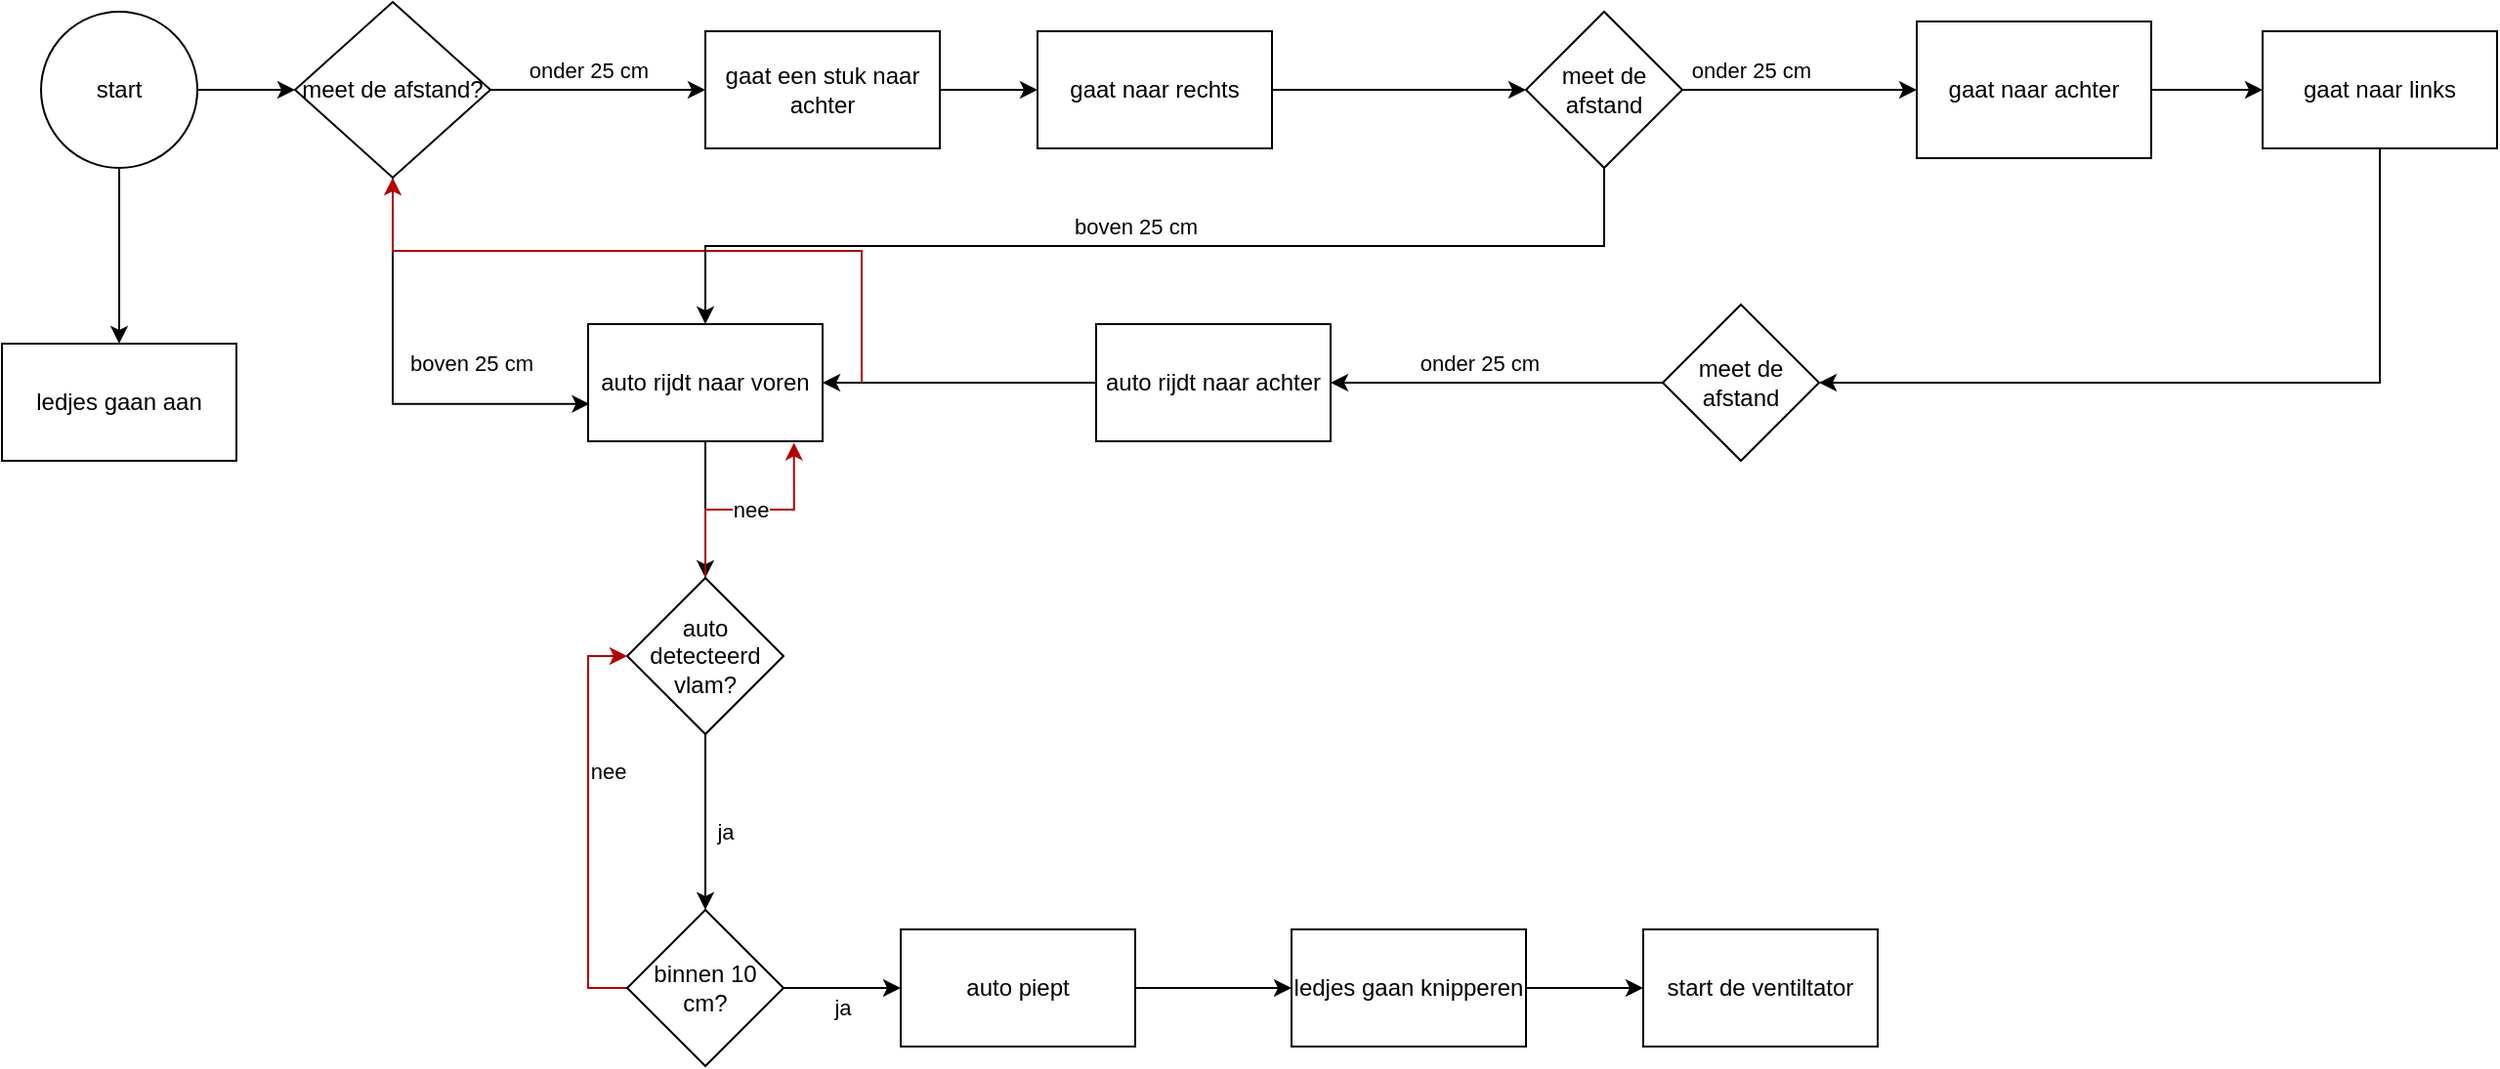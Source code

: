 <mxfile version="16.0.0" type="device"><diagram id="rKJMUTTiDal3wXlg8JGU" name="Page-1"><mxGraphModel dx="3151" dy="794" grid="1" gridSize="10" guides="1" tooltips="1" connect="1" arrows="1" fold="1" page="1" pageScale="1" pageWidth="827" pageHeight="1169" math="0" shadow="0"><root><mxCell id="0"/><mxCell id="1" parent="0"/><mxCell id="U6KMNzReO4D5MsjuafX9-9" style="edgeStyle=orthogonalEdgeStyle;rounded=0;orthogonalLoop=1;jettySize=auto;html=1;exitX=1;exitY=0.5;exitDx=0;exitDy=0;" edge="1" parent="1" source="U6KMNzReO4D5MsjuafX9-3" target="U6KMNzReO4D5MsjuafX9-8"><mxGeometry relative="1" as="geometry"/></mxCell><mxCell id="U6KMNzReO4D5MsjuafX9-65" value="" style="edgeStyle=orthogonalEdgeStyle;rounded=0;orthogonalLoop=1;jettySize=auto;html=1;" edge="1" parent="1" source="U6KMNzReO4D5MsjuafX9-3" target="U6KMNzReO4D5MsjuafX9-64"><mxGeometry relative="1" as="geometry"/></mxCell><mxCell id="U6KMNzReO4D5MsjuafX9-3" value="start" style="ellipse;whiteSpace=wrap;html=1;aspect=fixed;" vertex="1" parent="1"><mxGeometry x="-1610" y="260" width="80" height="80" as="geometry"/></mxCell><mxCell id="U6KMNzReO4D5MsjuafX9-41" style="edgeStyle=orthogonalEdgeStyle;rounded=0;orthogonalLoop=1;jettySize=auto;html=1;exitX=0.5;exitY=1;exitDx=0;exitDy=0;entryX=0.006;entryY=0.681;entryDx=0;entryDy=0;entryPerimeter=0;" edge="1" parent="1" source="U6KMNzReO4D5MsjuafX9-8" target="U6KMNzReO4D5MsjuafX9-16"><mxGeometry relative="1" as="geometry"><mxPoint x="-1430" y="420" as="targetPoint"/></mxGeometry></mxCell><mxCell id="U6KMNzReO4D5MsjuafX9-71" value="boven 25 cm" style="edgeLabel;html=1;align=center;verticalAlign=middle;resizable=0;points=[];" vertex="1" connectable="0" parent="U6KMNzReO4D5MsjuafX9-41"><mxGeometry x="0.256" y="1" relative="1" as="geometry"><mxPoint x="20" y="-20" as="offset"/></mxGeometry></mxCell><mxCell id="U6KMNzReO4D5MsjuafX9-69" style="edgeStyle=orthogonalEdgeStyle;rounded=0;orthogonalLoop=1;jettySize=auto;html=1;exitX=1;exitY=0.5;exitDx=0;exitDy=0;entryX=0;entryY=0.5;entryDx=0;entryDy=0;" edge="1" parent="1" source="U6KMNzReO4D5MsjuafX9-8" target="U6KMNzReO4D5MsjuafX9-20"><mxGeometry relative="1" as="geometry"/></mxCell><mxCell id="U6KMNzReO4D5MsjuafX9-70" value="onder 25 cm" style="edgeLabel;html=1;align=center;verticalAlign=middle;resizable=0;points=[];" vertex="1" connectable="0" parent="U6KMNzReO4D5MsjuafX9-69"><mxGeometry x="-0.433" y="1" relative="1" as="geometry"><mxPoint x="19" y="-9" as="offset"/></mxGeometry></mxCell><mxCell id="U6KMNzReO4D5MsjuafX9-8" value="meet de afstand?" style="rhombus;whiteSpace=wrap;html=1;" vertex="1" parent="1"><mxGeometry x="-1480" y="255" width="100" height="90" as="geometry"/></mxCell><mxCell id="U6KMNzReO4D5MsjuafX9-43" style="edgeStyle=orthogonalEdgeStyle;rounded=0;orthogonalLoop=1;jettySize=auto;html=1;exitX=1;exitY=0.5;exitDx=0;exitDy=0;fillColor=#e51400;strokeColor=#B20000;" edge="1" parent="1" source="U6KMNzReO4D5MsjuafX9-16" target="U6KMNzReO4D5MsjuafX9-8"><mxGeometry relative="1" as="geometry"/></mxCell><mxCell id="U6KMNzReO4D5MsjuafX9-52" value="" style="edgeStyle=orthogonalEdgeStyle;rounded=0;orthogonalLoop=1;jettySize=auto;html=1;" edge="1" parent="1" source="U6KMNzReO4D5MsjuafX9-16" target="U6KMNzReO4D5MsjuafX9-51"><mxGeometry relative="1" as="geometry"/></mxCell><mxCell id="U6KMNzReO4D5MsjuafX9-16" value="auto rijdt naar voren" style="rounded=0;whiteSpace=wrap;html=1;" vertex="1" parent="1"><mxGeometry x="-1330" y="420" width="120" height="60" as="geometry"/></mxCell><mxCell id="U6KMNzReO4D5MsjuafX9-25" style="edgeStyle=orthogonalEdgeStyle;rounded=0;orthogonalLoop=1;jettySize=auto;html=1;exitX=1;exitY=0.5;exitDx=0;exitDy=0;entryX=0;entryY=0.5;entryDx=0;entryDy=0;" edge="1" parent="1" source="U6KMNzReO4D5MsjuafX9-19" target="U6KMNzReO4D5MsjuafX9-24"><mxGeometry relative="1" as="geometry"/></mxCell><mxCell id="U6KMNzReO4D5MsjuafX9-19" value="gaat naar rechts" style="rounded=0;whiteSpace=wrap;html=1;" vertex="1" parent="1"><mxGeometry x="-1100" y="270" width="120" height="60" as="geometry"/></mxCell><mxCell id="U6KMNzReO4D5MsjuafX9-22" style="edgeStyle=orthogonalEdgeStyle;rounded=0;orthogonalLoop=1;jettySize=auto;html=1;exitX=1;exitY=0.5;exitDx=0;exitDy=0;" edge="1" parent="1" source="U6KMNzReO4D5MsjuafX9-20" target="U6KMNzReO4D5MsjuafX9-19"><mxGeometry relative="1" as="geometry"/></mxCell><mxCell id="U6KMNzReO4D5MsjuafX9-20" value="gaat een stuk naar achter" style="rounded=0;whiteSpace=wrap;html=1;" vertex="1" parent="1"><mxGeometry x="-1270" y="270" width="120" height="60" as="geometry"/></mxCell><mxCell id="U6KMNzReO4D5MsjuafX9-72" style="edgeStyle=orthogonalEdgeStyle;rounded=0;orthogonalLoop=1;jettySize=auto;html=1;exitX=1;exitY=0.5;exitDx=0;exitDy=0;entryX=0;entryY=0.5;entryDx=0;entryDy=0;" edge="1" parent="1" source="U6KMNzReO4D5MsjuafX9-24" target="U6KMNzReO4D5MsjuafX9-27"><mxGeometry relative="1" as="geometry"/></mxCell><mxCell id="U6KMNzReO4D5MsjuafX9-73" value="onder 25 cm" style="edgeLabel;html=1;align=center;verticalAlign=middle;resizable=0;points=[];" vertex="1" connectable="0" parent="U6KMNzReO4D5MsjuafX9-72"><mxGeometry x="-0.429" y="2" relative="1" as="geometry"><mxPoint y="-8" as="offset"/></mxGeometry></mxCell><mxCell id="U6KMNzReO4D5MsjuafX9-74" value="boven 25 cm" style="edgeStyle=orthogonalEdgeStyle;rounded=0;orthogonalLoop=1;jettySize=auto;html=1;exitX=0.5;exitY=1;exitDx=0;exitDy=0;" edge="1" parent="1" source="U6KMNzReO4D5MsjuafX9-24" target="U6KMNzReO4D5MsjuafX9-16"><mxGeometry x="0.037" y="-10" relative="1" as="geometry"><mxPoint as="offset"/></mxGeometry></mxCell><mxCell id="U6KMNzReO4D5MsjuafX9-24" value="meet de afstand" style="rhombus;whiteSpace=wrap;html=1;" vertex="1" parent="1"><mxGeometry x="-850" y="260" width="80" height="80" as="geometry"/></mxCell><mxCell id="U6KMNzReO4D5MsjuafX9-31" style="edgeStyle=orthogonalEdgeStyle;rounded=0;orthogonalLoop=1;jettySize=auto;html=1;exitX=1;exitY=0.5;exitDx=0;exitDy=0;" edge="1" parent="1" source="U6KMNzReO4D5MsjuafX9-27" target="U6KMNzReO4D5MsjuafX9-29"><mxGeometry relative="1" as="geometry"/></mxCell><mxCell id="U6KMNzReO4D5MsjuafX9-27" value="gaat naar achter" style="rounded=0;whiteSpace=wrap;html=1;" vertex="1" parent="1"><mxGeometry x="-650" y="265" width="120" height="70" as="geometry"/></mxCell><mxCell id="U6KMNzReO4D5MsjuafX9-77" style="edgeStyle=orthogonalEdgeStyle;rounded=0;orthogonalLoop=1;jettySize=auto;html=1;exitX=0.5;exitY=1;exitDx=0;exitDy=0;entryX=1;entryY=0.5;entryDx=0;entryDy=0;" edge="1" parent="1" source="U6KMNzReO4D5MsjuafX9-29" target="U6KMNzReO4D5MsjuafX9-34"><mxGeometry relative="1" as="geometry"/></mxCell><mxCell id="U6KMNzReO4D5MsjuafX9-29" value="gaat naar links" style="rounded=0;whiteSpace=wrap;html=1;" vertex="1" parent="1"><mxGeometry x="-473" y="270" width="120" height="60" as="geometry"/></mxCell><mxCell id="U6KMNzReO4D5MsjuafX9-37" value="" style="edgeStyle=orthogonalEdgeStyle;rounded=0;orthogonalLoop=1;jettySize=auto;html=1;entryX=1;entryY=0.5;entryDx=0;entryDy=0;" edge="1" parent="1" source="U6KMNzReO4D5MsjuafX9-34" target="U6KMNzReO4D5MsjuafX9-38"><mxGeometry relative="1" as="geometry"><mxPoint x="-390" y="450" as="targetPoint"/></mxGeometry></mxCell><mxCell id="U6KMNzReO4D5MsjuafX9-75" value="onder 25 cm" style="edgeLabel;html=1;align=center;verticalAlign=middle;resizable=0;points=[];" vertex="1" connectable="0" parent="U6KMNzReO4D5MsjuafX9-37"><mxGeometry x="0.066" relative="1" as="geometry"><mxPoint x="-4" y="-10" as="offset"/></mxGeometry></mxCell><mxCell id="U6KMNzReO4D5MsjuafX9-34" value="meet de afstand" style="rhombus;whiteSpace=wrap;html=1;rounded=0;" vertex="1" parent="1"><mxGeometry x="-780" y="410" width="80" height="80" as="geometry"/></mxCell><mxCell id="U6KMNzReO4D5MsjuafX9-44" style="edgeStyle=orthogonalEdgeStyle;rounded=0;orthogonalLoop=1;jettySize=auto;html=1;exitX=0;exitY=0.5;exitDx=0;exitDy=0;" edge="1" parent="1" source="U6KMNzReO4D5MsjuafX9-38" target="U6KMNzReO4D5MsjuafX9-16"><mxGeometry relative="1" as="geometry"/></mxCell><mxCell id="U6KMNzReO4D5MsjuafX9-38" value="auto rijdt naar achter" style="whiteSpace=wrap;html=1;rounded=0;" vertex="1" parent="1"><mxGeometry x="-1070" y="420" width="120" height="60" as="geometry"/></mxCell><mxCell id="U6KMNzReO4D5MsjuafX9-54" value="ja" style="edgeStyle=orthogonalEdgeStyle;rounded=0;orthogonalLoop=1;jettySize=auto;html=1;" edge="1" parent="1" source="U6KMNzReO4D5MsjuafX9-51"><mxGeometry x="0.111" y="10" relative="1" as="geometry"><mxPoint x="-1270" y="720" as="targetPoint"/><Array as="points"><mxPoint x="-1270" y="680"/><mxPoint x="-1270" y="680"/></Array><mxPoint as="offset"/></mxGeometry></mxCell><mxCell id="U6KMNzReO4D5MsjuafX9-57" value="nee" style="edgeStyle=orthogonalEdgeStyle;rounded=0;orthogonalLoop=1;jettySize=auto;html=1;entryX=0.878;entryY=1.012;entryDx=0;entryDy=0;entryPerimeter=0;fillColor=#e51400;strokeColor=#B20000;" edge="1" parent="1" source="U6KMNzReO4D5MsjuafX9-51" target="U6KMNzReO4D5MsjuafX9-16"><mxGeometry relative="1" as="geometry"><mxPoint x="-1170" y="590" as="targetPoint"/></mxGeometry></mxCell><mxCell id="U6KMNzReO4D5MsjuafX9-51" value="auto detecteerd vlam?" style="rhombus;whiteSpace=wrap;html=1;rounded=0;" vertex="1" parent="1"><mxGeometry x="-1310" y="550" width="80" height="80" as="geometry"/></mxCell><mxCell id="U6KMNzReO4D5MsjuafX9-59" value="ja" style="edgeStyle=orthogonalEdgeStyle;rounded=0;orthogonalLoop=1;jettySize=auto;html=1;" edge="1" parent="1" source="U6KMNzReO4D5MsjuafX9-55" target="U6KMNzReO4D5MsjuafX9-58"><mxGeometry y="-10" relative="1" as="geometry"><Array as="points"><mxPoint x="-1200" y="760"/><mxPoint x="-1200" y="760"/></Array><mxPoint as="offset"/></mxGeometry></mxCell><mxCell id="U6KMNzReO4D5MsjuafX9-62" style="edgeStyle=orthogonalEdgeStyle;rounded=0;orthogonalLoop=1;jettySize=auto;html=1;exitX=0;exitY=0.5;exitDx=0;exitDy=0;entryX=0;entryY=0.5;entryDx=0;entryDy=0;fillColor=#e51400;strokeColor=#B20000;" edge="1" parent="1" source="U6KMNzReO4D5MsjuafX9-55" target="U6KMNzReO4D5MsjuafX9-51"><mxGeometry relative="1" as="geometry"/></mxCell><mxCell id="U6KMNzReO4D5MsjuafX9-63" value="nee" style="edgeLabel;html=1;align=center;verticalAlign=middle;resizable=0;points=[];" vertex="1" connectable="0" parent="U6KMNzReO4D5MsjuafX9-62"><mxGeometry x="0.248" y="1" relative="1" as="geometry"><mxPoint x="11" as="offset"/></mxGeometry></mxCell><mxCell id="U6KMNzReO4D5MsjuafX9-55" value="binnen 10 cm?" style="rhombus;whiteSpace=wrap;html=1;" vertex="1" parent="1"><mxGeometry x="-1310" y="720" width="80" height="80" as="geometry"/></mxCell><mxCell id="U6KMNzReO4D5MsjuafX9-67" value="" style="edgeStyle=orthogonalEdgeStyle;rounded=0;orthogonalLoop=1;jettySize=auto;html=1;" edge="1" parent="1" source="U6KMNzReO4D5MsjuafX9-58" target="U6KMNzReO4D5MsjuafX9-66"><mxGeometry relative="1" as="geometry"/></mxCell><mxCell id="U6KMNzReO4D5MsjuafX9-58" value="auto piept" style="whiteSpace=wrap;html=1;" vertex="1" parent="1"><mxGeometry x="-1170" y="730" width="120" height="60" as="geometry"/></mxCell><mxCell id="U6KMNzReO4D5MsjuafX9-60" value="start de ventiltator" style="whiteSpace=wrap;html=1;" vertex="1" parent="1"><mxGeometry x="-790" y="730" width="120" height="60" as="geometry"/></mxCell><mxCell id="U6KMNzReO4D5MsjuafX9-64" value="ledjes gaan aan" style="whiteSpace=wrap;html=1;" vertex="1" parent="1"><mxGeometry x="-1630" y="430" width="120" height="60" as="geometry"/></mxCell><mxCell id="U6KMNzReO4D5MsjuafX9-68" style="edgeStyle=orthogonalEdgeStyle;rounded=0;orthogonalLoop=1;jettySize=auto;html=1;exitX=1;exitY=0.5;exitDx=0;exitDy=0;entryX=0;entryY=0.5;entryDx=0;entryDy=0;" edge="1" parent="1" source="U6KMNzReO4D5MsjuafX9-66" target="U6KMNzReO4D5MsjuafX9-60"><mxGeometry relative="1" as="geometry"/></mxCell><mxCell id="U6KMNzReO4D5MsjuafX9-66" value="ledjes gaan knipperen" style="whiteSpace=wrap;html=1;" vertex="1" parent="1"><mxGeometry x="-970" y="730" width="120" height="60" as="geometry"/></mxCell></root></mxGraphModel></diagram></mxfile>
